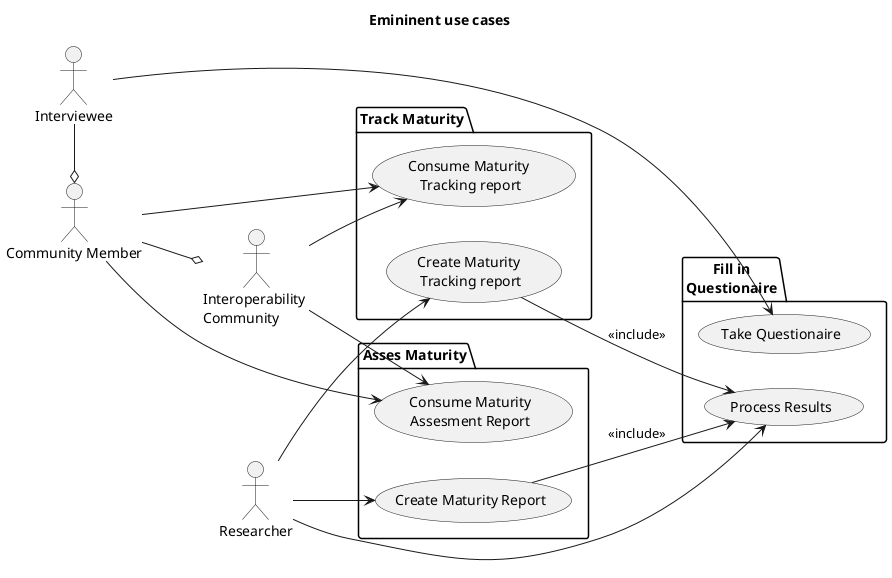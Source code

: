 
@startuml Emininent use cases
left to right direction

title "Emininent use cases"

actor "Interoperability \nCommunity" as iopc
actor "Community Member" as cm
actor "Interviewee" as intrvw
actor "Researcher" as rsrch

package "Asses Maturity" {
    usecase "Create Maturity Report" as crmrpt
    usecase "Consume Maturity\nAssesment Report" as comrpt
}
Package "Fill in\nQuestionaire" {
    usecase "Take Questionaire" as tq
    usecase "Process Results" as pr

}
package "Track Maturity" {
    usecase "Create Maturity \nTracking report" as crmtrpt
    usecase "Consume Maturity \nTracking report" as comtrpt
}


crmtrpt --> pr : <<include>>
crmrpt --> pr : <<include>>

intrvw -r-o cm
cm --o iopc

' "Perform Maturity Assessment" ..> "Questionaire" <<depends>>
iopc --> comrpt
iopc --> comtrpt

cm --> comrpt
cm --> comtrpt


intrvw --> tq


rsrch --> pr 
rsrch --> crmrpt
rsrch --> crmtrpt

@enduml
